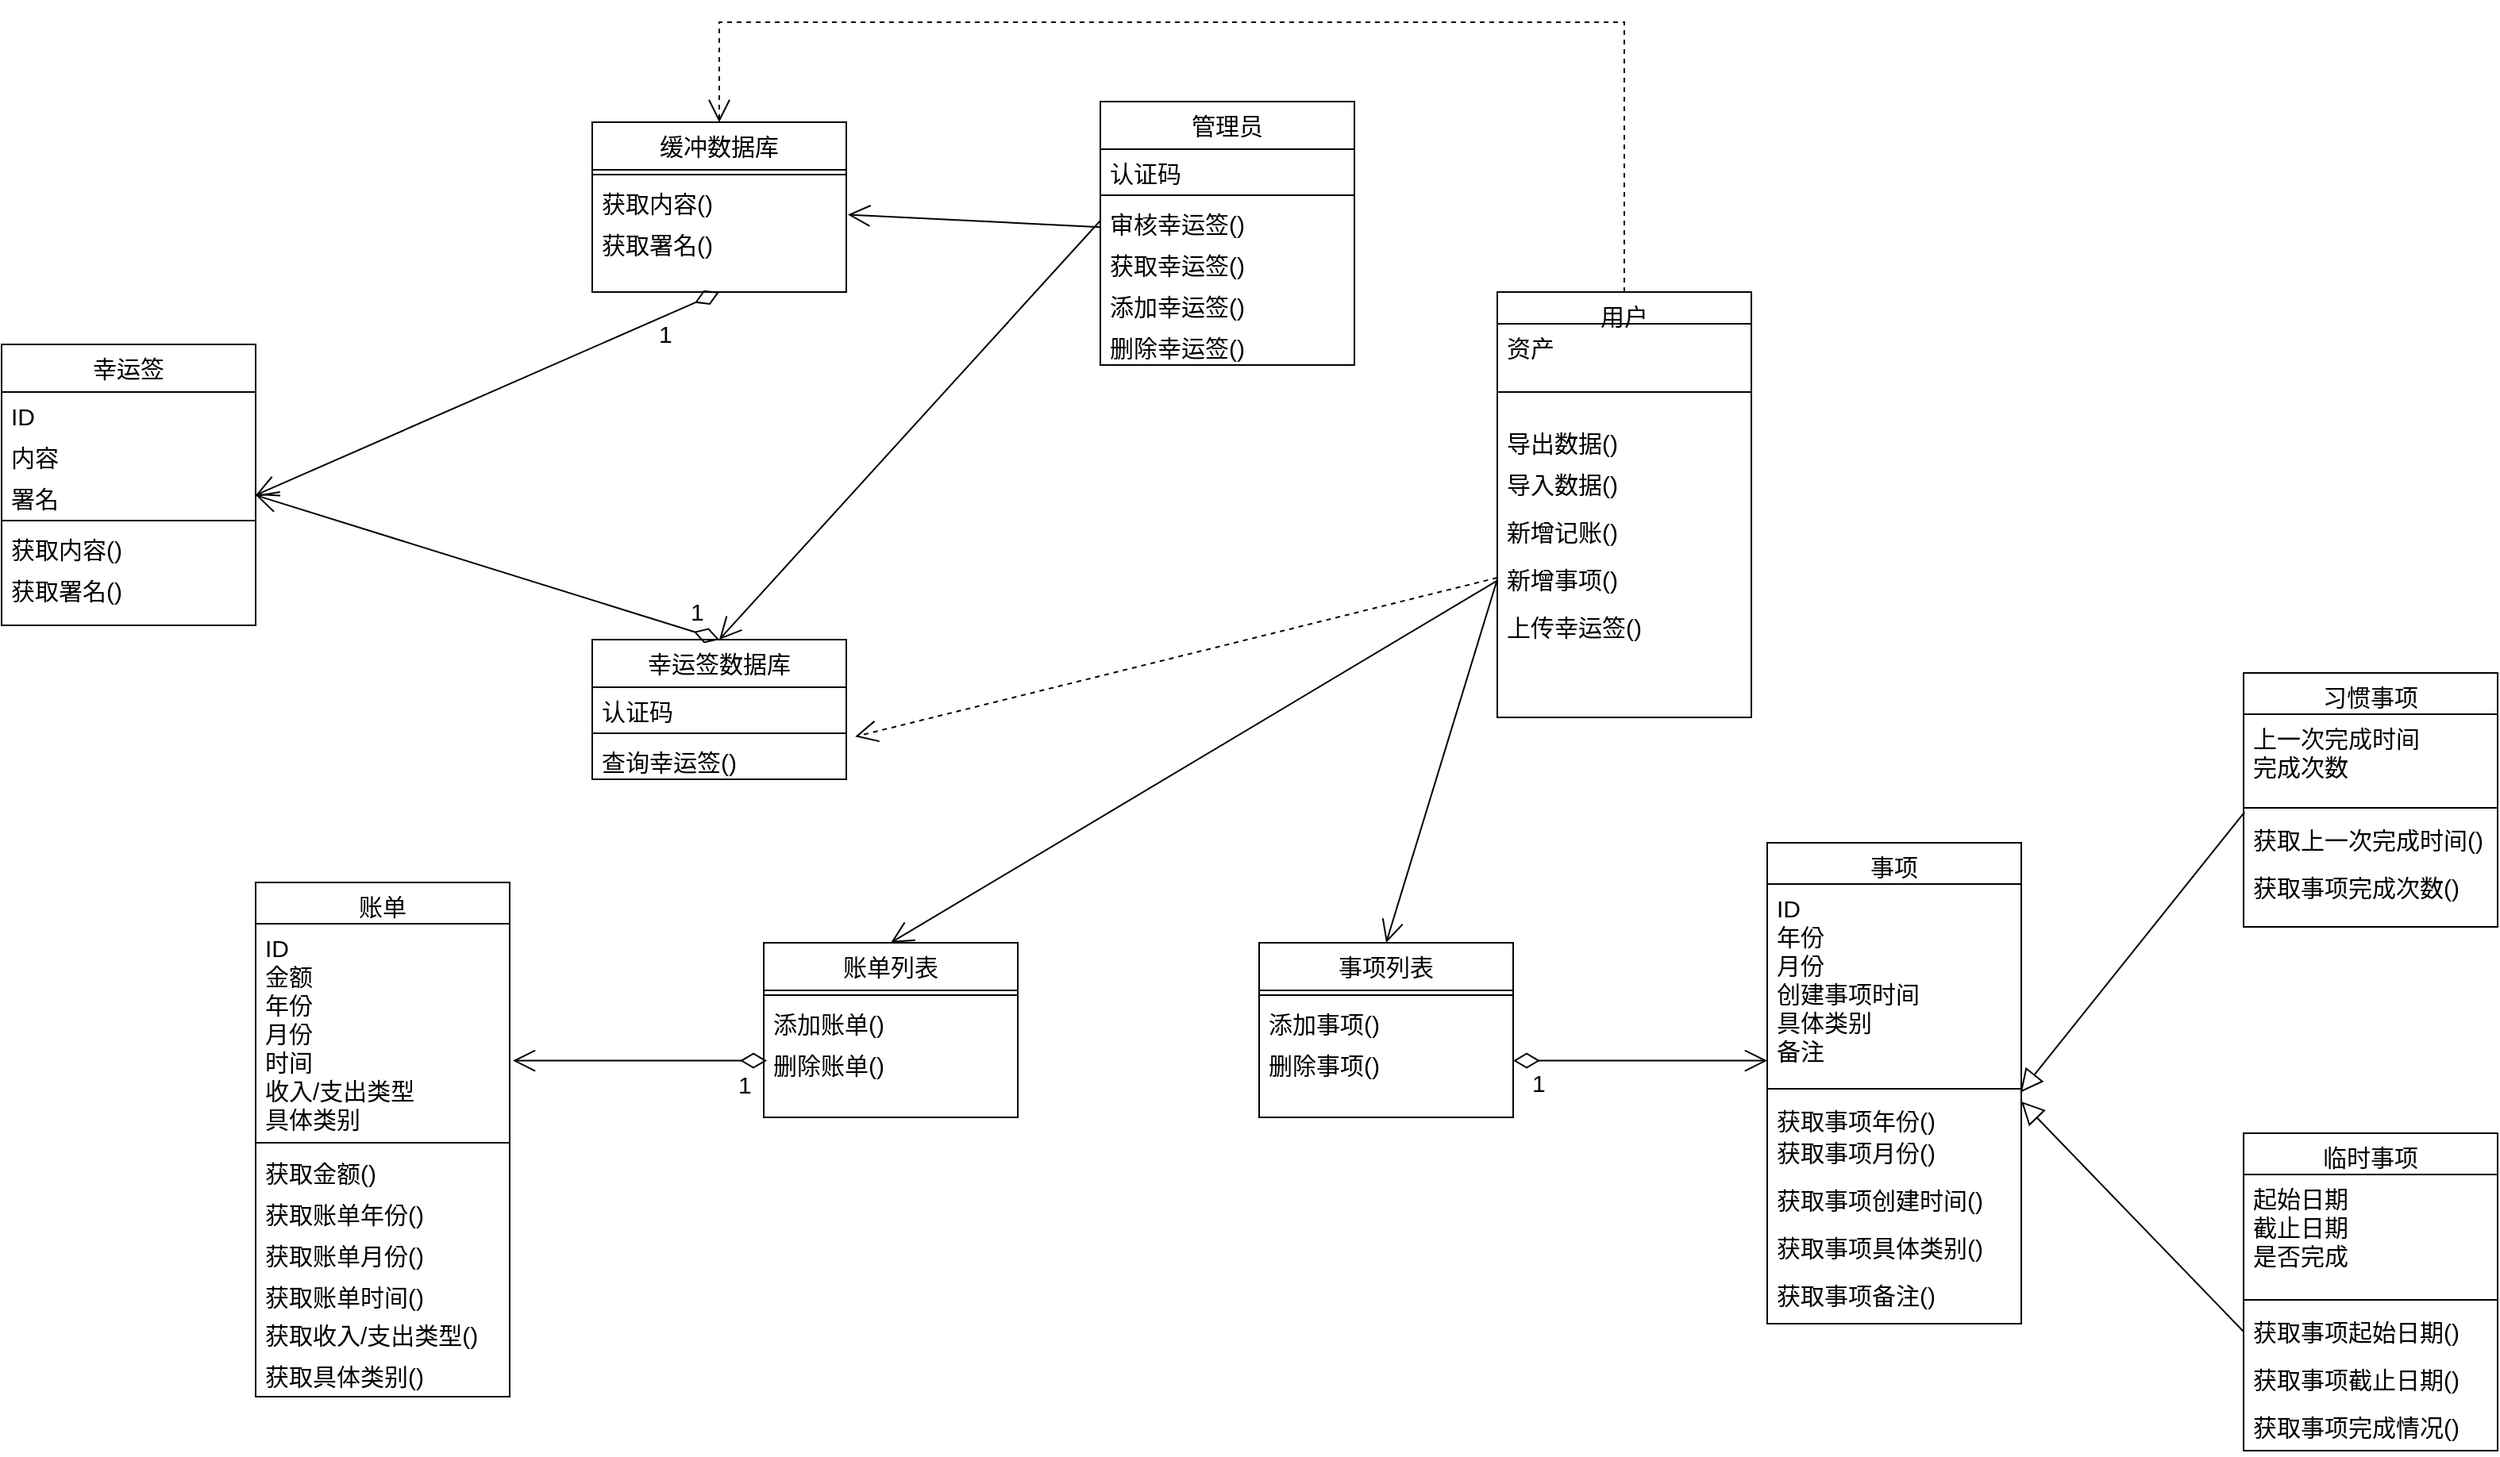 <mxfile version="17.1.1" type="device"><diagram id="C5RBs43oDa-KdzZeNtuy" name="Page-1"><mxGraphModel dx="1730" dy="872" grid="1" gridSize="10" guides="1" tooltips="1" connect="1" arrows="1" fold="1" page="1" pageScale="1" pageWidth="827" pageHeight="1169" math="0" shadow="0"><root><mxCell id="WIyWlLk6GJQsqaUBKTNV-0"/><mxCell id="WIyWlLk6GJQsqaUBKTNV-1" parent="WIyWlLk6GJQsqaUBKTNV-0"/><mxCell id="UfhLVrxnc7W4dHpblfHu-86" style="rounded=0;orthogonalLoop=1;jettySize=auto;html=1;exitX=0;exitY=0.5;exitDx=0;exitDy=0;entryX=0.5;entryY=0;entryDx=0;entryDy=0;startArrow=none;startFill=0;endArrow=open;endFill=0;startSize=14;endSize=12;" edge="1" parent="WIyWlLk6GJQsqaUBKTNV-1" source="UfhLVrxnc7W4dHpblfHu-14" target="UfhLVrxnc7W4dHpblfHu-33"><mxGeometry relative="1" as="geometry"/></mxCell><mxCell id="UfhLVrxnc7W4dHpblfHu-87" style="edgeStyle=none;rounded=0;orthogonalLoop=1;jettySize=auto;html=1;startArrow=none;startFill=0;endArrow=open;endFill=0;startSize=14;endSize=12;entryX=0.5;entryY=0;entryDx=0;entryDy=0;" edge="1" parent="WIyWlLk6GJQsqaUBKTNV-1" source="zkfFHV4jXpPFQw0GAbJ--0" target="UfhLVrxnc7W4dHpblfHu-25"><mxGeometry relative="1" as="geometry"><mxPoint x="870" y="580" as="targetPoint"/></mxGeometry></mxCell><mxCell id="zkfFHV4jXpPFQw0GAbJ--0" value="用户" style="swimlane;fontStyle=0;align=center;verticalAlign=top;childLayout=stackLayout;horizontal=1;startSize=20;horizontalStack=0;resizeParent=1;resizeLast=0;collapsible=1;marginBottom=0;rounded=0;shadow=0;strokeWidth=1;fontSize=15;" parent="WIyWlLk6GJQsqaUBKTNV-1" vertex="1"><mxGeometry x="1150" y="220" width="160" height="268" as="geometry"><mxRectangle x="220" y="120" width="160" height="26" as="alternateBounds"/></mxGeometry></mxCell><mxCell id="UfhLVrxnc7W4dHpblfHu-15" value="资产" style="text;align=left;verticalAlign=top;spacingLeft=4;spacingRight=4;overflow=hidden;rotatable=0;points=[[0,0.5],[1,0.5]];portConstraint=eastwest;fontStyle=0;fontSize=15;" vertex="1" parent="zkfFHV4jXpPFQw0GAbJ--0"><mxGeometry y="20" width="160" height="26" as="geometry"/></mxCell><mxCell id="zkfFHV4jXpPFQw0GAbJ--4" value="" style="line;html=1;strokeWidth=1;align=left;verticalAlign=middle;spacingTop=-1;spacingLeft=3;spacingRight=3;rotatable=0;labelPosition=right;points=[];portConstraint=eastwest;fontStyle=0;fontSize=15;" parent="zkfFHV4jXpPFQw0GAbJ--0" vertex="1"><mxGeometry y="46" width="160" height="34" as="geometry"/></mxCell><mxCell id="zkfFHV4jXpPFQw0GAbJ--5" value="导出数据()" style="text;align=left;verticalAlign=top;spacingLeft=4;spacingRight=4;overflow=hidden;rotatable=0;points=[[0,0.5],[1,0.5]];portConstraint=eastwest;fontStyle=0;fontSize=15;" parent="zkfFHV4jXpPFQw0GAbJ--0" vertex="1"><mxGeometry y="80" width="160" height="26" as="geometry"/></mxCell><mxCell id="6kqfR4-N1FZ2NtCzxqvs-0" value="导入数据()" style="text;align=left;verticalAlign=top;spacingLeft=4;spacingRight=4;overflow=hidden;rotatable=0;points=[[0,0.5],[1,0.5]];portConstraint=eastwest;fontStyle=0;fontSize=15;" parent="zkfFHV4jXpPFQw0GAbJ--0" vertex="1"><mxGeometry y="106" width="160" height="30" as="geometry"/></mxCell><mxCell id="UfhLVrxnc7W4dHpblfHu-13" value="新增记账()" style="text;align=left;verticalAlign=top;spacingLeft=4;spacingRight=4;overflow=hidden;rotatable=0;points=[[0,0.5],[1,0.5]];portConstraint=eastwest;fontStyle=0;fontSize=15;" vertex="1" parent="zkfFHV4jXpPFQw0GAbJ--0"><mxGeometry y="136" width="160" height="30" as="geometry"/></mxCell><mxCell id="UfhLVrxnc7W4dHpblfHu-14" value="新增事项()" style="text;align=left;verticalAlign=top;spacingLeft=4;spacingRight=4;overflow=hidden;rotatable=0;points=[[0,0.5],[1,0.5]];portConstraint=eastwest;fontStyle=0;fontSize=15;" vertex="1" parent="zkfFHV4jXpPFQw0GAbJ--0"><mxGeometry y="166" width="160" height="30" as="geometry"/></mxCell><mxCell id="UfhLVrxnc7W4dHpblfHu-68" value="上传幸运签()" style="text;align=left;verticalAlign=top;spacingLeft=4;spacingRight=4;overflow=hidden;rotatable=0;points=[[0,0.5],[1,0.5]];portConstraint=eastwest;fontStyle=0;fontSize=15;" vertex="1" parent="zkfFHV4jXpPFQw0GAbJ--0"><mxGeometry y="196" width="160" height="30" as="geometry"/></mxCell><mxCell id="6kqfR4-N1FZ2NtCzxqvs-27" value="事项" style="swimlane;fontStyle=0;align=center;verticalAlign=top;childLayout=stackLayout;horizontal=1;startSize=26;horizontalStack=0;resizeParent=1;resizeLast=0;collapsible=1;marginBottom=0;rounded=0;shadow=0;strokeWidth=1;fontSize=15;" parent="WIyWlLk6GJQsqaUBKTNV-1" vertex="1"><mxGeometry x="1320" y="567" width="160" height="303" as="geometry"><mxRectangle x="550" y="140" width="160" height="26" as="alternateBounds"/></mxGeometry></mxCell><mxCell id="6kqfR4-N1FZ2NtCzxqvs-43" value="ID&#10;年份&#10;月份&#10;创建事项时间&#10;具体类别&#10;备注" style="text;align=left;verticalAlign=top;spacingLeft=4;spacingRight=4;overflow=hidden;rotatable=0;points=[[0,0.5],[1,0.5]];portConstraint=eastwest;fontStyle=0;fontSize=15;" parent="6kqfR4-N1FZ2NtCzxqvs-27" vertex="1"><mxGeometry y="26" width="160" height="124" as="geometry"/></mxCell><mxCell id="6kqfR4-N1FZ2NtCzxqvs-28" value="" style="line;html=1;strokeWidth=1;align=left;verticalAlign=middle;spacingTop=-1;spacingLeft=3;spacingRight=3;rotatable=0;labelPosition=right;points=[];portConstraint=eastwest;fontStyle=0;fontSize=15;" parent="6kqfR4-N1FZ2NtCzxqvs-27" vertex="1"><mxGeometry y="150" width="160" height="10" as="geometry"/></mxCell><mxCell id="6kqfR4-N1FZ2NtCzxqvs-37" value="获取事项年份()" style="text;align=left;verticalAlign=top;spacingLeft=4;spacingRight=4;overflow=hidden;rotatable=0;points=[[0,0.5],[1,0.5]];portConstraint=eastwest;fontStyle=0;fontSize=15;" parent="6kqfR4-N1FZ2NtCzxqvs-27" vertex="1"><mxGeometry y="160" width="160" height="20" as="geometry"/></mxCell><mxCell id="UfhLVrxnc7W4dHpblfHu-100" value="获取事项月份()" style="text;align=left;verticalAlign=top;spacingLeft=4;spacingRight=4;overflow=hidden;rotatable=0;points=[[0,0.5],[1,0.5]];portConstraint=eastwest;fontStyle=0;fontSize=15;" vertex="1" parent="6kqfR4-N1FZ2NtCzxqvs-27"><mxGeometry y="180" width="160" height="30" as="geometry"/></mxCell><mxCell id="UfhLVrxnc7W4dHpblfHu-130" value="获取事项创建时间()" style="text;align=left;verticalAlign=top;spacingLeft=4;spacingRight=4;overflow=hidden;rotatable=0;points=[[0,0.5],[1,0.5]];portConstraint=eastwest;fontStyle=0;fontSize=15;" vertex="1" parent="6kqfR4-N1FZ2NtCzxqvs-27"><mxGeometry y="210" width="160" height="30" as="geometry"/></mxCell><mxCell id="UfhLVrxnc7W4dHpblfHu-106" value="获取事项具体类别()" style="text;align=left;verticalAlign=top;spacingLeft=4;spacingRight=4;overflow=hidden;rotatable=0;points=[[0,0.5],[1,0.5]];portConstraint=eastwest;fontStyle=0;fontSize=15;" vertex="1" parent="6kqfR4-N1FZ2NtCzxqvs-27"><mxGeometry y="240" width="160" height="30" as="geometry"/></mxCell><mxCell id="UfhLVrxnc7W4dHpblfHu-107" value="获取事项备注()" style="text;align=left;verticalAlign=top;spacingLeft=4;spacingRight=4;overflow=hidden;rotatable=0;points=[[0,0.5],[1,0.5]];portConstraint=eastwest;fontStyle=0;fontSize=15;" vertex="1" parent="6kqfR4-N1FZ2NtCzxqvs-27"><mxGeometry y="270" width="160" height="30" as="geometry"/></mxCell><mxCell id="6kqfR4-N1FZ2NtCzxqvs-52" value="账单" style="swimlane;fontStyle=0;align=center;verticalAlign=top;childLayout=stackLayout;horizontal=1;startSize=26;horizontalStack=0;resizeParent=1;resizeLast=0;collapsible=1;marginBottom=0;rounded=0;shadow=0;strokeWidth=1;fontSize=15;" parent="WIyWlLk6GJQsqaUBKTNV-1" vertex="1"><mxGeometry x="368" y="592" width="160" height="324" as="geometry"><mxRectangle x="550" y="140" width="160" height="26" as="alternateBounds"/></mxGeometry></mxCell><mxCell id="6kqfR4-N1FZ2NtCzxqvs-53" value="ID&#10;金额&#10;年份&#10;月份&#10;时间&#10;收入/支出类型&#10;具体类别" style="text;align=left;verticalAlign=top;spacingLeft=4;spacingRight=4;overflow=hidden;rotatable=0;points=[[0,0.5],[1,0.5]];portConstraint=eastwest;rounded=0;shadow=0;html=0;fontStyle=0;fontSize=15;" parent="6kqfR4-N1FZ2NtCzxqvs-52" vertex="1"><mxGeometry y="26" width="160" height="134" as="geometry"/></mxCell><mxCell id="6kqfR4-N1FZ2NtCzxqvs-57" value="" style="line;html=1;strokeWidth=1;align=left;verticalAlign=middle;spacingTop=-1;spacingLeft=3;spacingRight=3;rotatable=0;labelPosition=right;points=[];portConstraint=eastwest;fontStyle=0;fontSize=15;" parent="6kqfR4-N1FZ2NtCzxqvs-52" vertex="1"><mxGeometry y="160" width="160" height="8" as="geometry"/></mxCell><mxCell id="6kqfR4-N1FZ2NtCzxqvs-86" value="获取金额()&#10;" style="text;align=left;verticalAlign=top;spacingLeft=4;spacingRight=4;overflow=hidden;rotatable=0;points=[[0,0.5],[1,0.5]];portConstraint=eastwest;fontStyle=0;fontSize=15;" parent="6kqfR4-N1FZ2NtCzxqvs-52" vertex="1"><mxGeometry y="168" width="160" height="26" as="geometry"/></mxCell><mxCell id="UfhLVrxnc7W4dHpblfHu-88" value="获取账单年份()" style="text;align=left;verticalAlign=top;spacingLeft=4;spacingRight=4;overflow=hidden;rotatable=0;points=[[0,0.5],[1,0.5]];portConstraint=eastwest;fontStyle=0;fontSize=15;" vertex="1" parent="6kqfR4-N1FZ2NtCzxqvs-52"><mxGeometry y="194" width="160" height="26" as="geometry"/></mxCell><mxCell id="UfhLVrxnc7W4dHpblfHu-89" value="获取账单月份()" style="text;align=left;verticalAlign=top;spacingLeft=4;spacingRight=4;overflow=hidden;rotatable=0;points=[[0,0.5],[1,0.5]];portConstraint=eastwest;fontStyle=0;fontSize=15;" vertex="1" parent="6kqfR4-N1FZ2NtCzxqvs-52"><mxGeometry y="220" width="160" height="26" as="geometry"/></mxCell><mxCell id="UfhLVrxnc7W4dHpblfHu-90" value="获取账单时间()" style="text;align=left;verticalAlign=top;spacingLeft=4;spacingRight=4;overflow=hidden;rotatable=0;points=[[0,0.5],[1,0.5]];portConstraint=eastwest;fontStyle=0;fontSize=15;" vertex="1" parent="6kqfR4-N1FZ2NtCzxqvs-52"><mxGeometry y="246" width="160" height="24" as="geometry"/></mxCell><mxCell id="UfhLVrxnc7W4dHpblfHu-98" value="获取收入/支出类型()" style="text;align=left;verticalAlign=top;spacingLeft=4;spacingRight=4;overflow=hidden;rotatable=0;points=[[0,0.5],[1,0.5]];portConstraint=eastwest;fontStyle=0;fontSize=15;" vertex="1" parent="6kqfR4-N1FZ2NtCzxqvs-52"><mxGeometry y="270" width="160" height="26" as="geometry"/></mxCell><mxCell id="UfhLVrxnc7W4dHpblfHu-99" value="获取具体类别()" style="text;align=left;verticalAlign=top;spacingLeft=4;spacingRight=4;overflow=hidden;rotatable=0;points=[[0,0.5],[1,0.5]];portConstraint=eastwest;fontStyle=0;fontSize=15;" vertex="1" parent="6kqfR4-N1FZ2NtCzxqvs-52"><mxGeometry y="296" width="160" height="26" as="geometry"/></mxCell><mxCell id="6kqfR4-N1FZ2NtCzxqvs-136" value="" style="endArrow=open;html=1;endSize=12;startArrow=diamondThin;startSize=14;startFill=0;edgeStyle=orthogonalEdgeStyle;rounded=0;fontSize=15;" parent="WIyWlLk6GJQsqaUBKTNV-1" edge="1"><mxGeometry relative="1" as="geometry"><mxPoint x="690" y="704.29" as="sourcePoint"/><mxPoint x="530" y="704.29" as="targetPoint"/></mxGeometry></mxCell><mxCell id="6kqfR4-N1FZ2NtCzxqvs-137" value="1" style="edgeLabel;resizable=0;html=1;align=left;verticalAlign=top;fontSize=15;" parent="6kqfR4-N1FZ2NtCzxqvs-136" connectable="0" vertex="1"><mxGeometry x="-1" relative="1" as="geometry"><mxPoint x="-20" as="offset"/></mxGeometry></mxCell><mxCell id="6kqfR4-N1FZ2NtCzxqvs-142" value="1" style="endArrow=open;html=1;endSize=12;startArrow=diamondThin;startSize=14;startFill=0;edgeStyle=orthogonalEdgeStyle;align=left;verticalAlign=bottom;rounded=0;fontSize=15;" parent="WIyWlLk6GJQsqaUBKTNV-1" edge="1"><mxGeometry x="-0.875" y="-26" relative="1" as="geometry"><mxPoint x="1160.0" y="704.286" as="sourcePoint"/><mxPoint x="1320.0" y="704.286" as="targetPoint"/><mxPoint as="offset"/></mxGeometry></mxCell><mxCell id="UfhLVrxnc7W4dHpblfHu-16" value="幸运签" style="swimlane;fontStyle=0;align=center;verticalAlign=top;childLayout=stackLayout;horizontal=1;startSize=30;horizontalStack=0;resizeParent=1;resizeLast=0;collapsible=1;marginBottom=0;rounded=0;shadow=0;strokeWidth=1;fontSize=15;" vertex="1" parent="WIyWlLk6GJQsqaUBKTNV-1"><mxGeometry x="208" y="253" width="160" height="177" as="geometry"><mxRectangle x="550" y="140" width="160" height="26" as="alternateBounds"/></mxGeometry></mxCell><mxCell id="UfhLVrxnc7W4dHpblfHu-19" value="ID" style="text;align=left;verticalAlign=top;spacingLeft=4;spacingRight=4;overflow=hidden;rotatable=0;points=[[0,0.5],[1,0.5]];portConstraint=eastwest;fontStyle=0;fontSize=15;" vertex="1" parent="UfhLVrxnc7W4dHpblfHu-16"><mxGeometry y="30" width="160" height="26" as="geometry"/></mxCell><mxCell id="UfhLVrxnc7W4dHpblfHu-20" value="内容" style="text;align=left;verticalAlign=top;spacingLeft=4;spacingRight=4;overflow=hidden;rotatable=0;points=[[0,0.5],[1,0.5]];portConstraint=eastwest;fontStyle=0;fontSize=15;" vertex="1" parent="UfhLVrxnc7W4dHpblfHu-16"><mxGeometry y="56" width="160" height="26" as="geometry"/></mxCell><mxCell id="UfhLVrxnc7W4dHpblfHu-21" value="署名" style="text;align=left;verticalAlign=top;spacingLeft=4;spacingRight=4;overflow=hidden;rotatable=0;points=[[0,0.5],[1,0.5]];portConstraint=eastwest;fontStyle=0;fontSize=15;" vertex="1" parent="UfhLVrxnc7W4dHpblfHu-16"><mxGeometry y="82" width="160" height="26" as="geometry"/></mxCell><mxCell id="UfhLVrxnc7W4dHpblfHu-17" value="" style="line;html=1;strokeWidth=1;align=left;verticalAlign=middle;spacingTop=-1;spacingLeft=3;spacingRight=3;rotatable=0;labelPosition=right;points=[];portConstraint=eastwest;fontStyle=0;fontSize=15;" vertex="1" parent="UfhLVrxnc7W4dHpblfHu-16"><mxGeometry y="108" width="160" height="6" as="geometry"/></mxCell><mxCell id="UfhLVrxnc7W4dHpblfHu-23" value="获取内容()" style="text;align=left;verticalAlign=top;spacingLeft=4;spacingRight=4;overflow=hidden;rotatable=0;points=[[0,0.5],[1,0.5]];portConstraint=eastwest;fontStyle=0;fontSize=15;" vertex="1" parent="UfhLVrxnc7W4dHpblfHu-16"><mxGeometry y="114" width="160" height="26" as="geometry"/></mxCell><mxCell id="UfhLVrxnc7W4dHpblfHu-24" value="获取署名()" style="text;align=left;verticalAlign=top;spacingLeft=4;spacingRight=4;overflow=hidden;rotatable=0;points=[[0,0.5],[1,0.5]];portConstraint=eastwest;fontStyle=0;fontSize=15;" vertex="1" parent="UfhLVrxnc7W4dHpblfHu-16"><mxGeometry y="140" width="160" height="26" as="geometry"/></mxCell><mxCell id="UfhLVrxnc7W4dHpblfHu-25" value="账单列表" style="swimlane;fontStyle=0;align=center;verticalAlign=top;childLayout=stackLayout;horizontal=1;startSize=30;horizontalStack=0;resizeParent=1;resizeLast=0;collapsible=1;marginBottom=0;rounded=0;shadow=0;strokeWidth=1;fontSize=15;" vertex="1" parent="WIyWlLk6GJQsqaUBKTNV-1"><mxGeometry x="688" y="630" width="160" height="110" as="geometry"><mxRectangle x="550" y="140" width="160" height="26" as="alternateBounds"/></mxGeometry></mxCell><mxCell id="UfhLVrxnc7W4dHpblfHu-30" value="" style="line;html=1;strokeWidth=1;align=left;verticalAlign=middle;spacingTop=-1;spacingLeft=3;spacingRight=3;rotatable=0;labelPosition=right;points=[];portConstraint=eastwest;fontStyle=0;fontSize=15;" vertex="1" parent="UfhLVrxnc7W4dHpblfHu-25"><mxGeometry y="30" width="160" height="6" as="geometry"/></mxCell><mxCell id="UfhLVrxnc7W4dHpblfHu-31" value="添加账单()" style="text;align=left;verticalAlign=top;spacingLeft=4;spacingRight=4;overflow=hidden;rotatable=0;points=[[0,0.5],[1,0.5]];portConstraint=eastwest;fontStyle=0;fontSize=15;" vertex="1" parent="UfhLVrxnc7W4dHpblfHu-25"><mxGeometry y="36" width="160" height="26" as="geometry"/></mxCell><mxCell id="UfhLVrxnc7W4dHpblfHu-32" value="删除账单()" style="text;align=left;verticalAlign=top;spacingLeft=4;spacingRight=4;overflow=hidden;rotatable=0;points=[[0,0.5],[1,0.5]];portConstraint=eastwest;fontStyle=0;fontSize=15;" vertex="1" parent="UfhLVrxnc7W4dHpblfHu-25"><mxGeometry y="62" width="160" height="26" as="geometry"/></mxCell><mxCell id="UfhLVrxnc7W4dHpblfHu-33" value="事项列表" style="swimlane;fontStyle=0;align=center;verticalAlign=top;childLayout=stackLayout;horizontal=1;startSize=30;horizontalStack=0;resizeParent=1;resizeLast=0;collapsible=1;marginBottom=0;rounded=0;shadow=0;strokeWidth=1;fontSize=15;" vertex="1" parent="WIyWlLk6GJQsqaUBKTNV-1"><mxGeometry x="1000" y="630" width="160" height="110" as="geometry"><mxRectangle x="550" y="140" width="160" height="26" as="alternateBounds"/></mxGeometry></mxCell><mxCell id="UfhLVrxnc7W4dHpblfHu-36" value="" style="line;html=1;strokeWidth=1;align=left;verticalAlign=middle;spacingTop=-1;spacingLeft=3;spacingRight=3;rotatable=0;labelPosition=right;points=[];portConstraint=eastwest;fontStyle=0;fontSize=15;" vertex="1" parent="UfhLVrxnc7W4dHpblfHu-33"><mxGeometry y="30" width="160" height="6" as="geometry"/></mxCell><mxCell id="UfhLVrxnc7W4dHpblfHu-37" value="添加事项()" style="text;align=left;verticalAlign=top;spacingLeft=4;spacingRight=4;overflow=hidden;rotatable=0;points=[[0,0.5],[1,0.5]];portConstraint=eastwest;fontStyle=0;fontSize=15;" vertex="1" parent="UfhLVrxnc7W4dHpblfHu-33"><mxGeometry y="36" width="160" height="26" as="geometry"/></mxCell><mxCell id="UfhLVrxnc7W4dHpblfHu-38" value="删除事项()" style="text;align=left;verticalAlign=top;spacingLeft=4;spacingRight=4;overflow=hidden;rotatable=0;points=[[0,0.5],[1,0.5]];portConstraint=eastwest;fontStyle=0;fontSize=15;" vertex="1" parent="UfhLVrxnc7W4dHpblfHu-33"><mxGeometry y="62" width="160" height="26" as="geometry"/></mxCell><mxCell id="UfhLVrxnc7W4dHpblfHu-39" value="幸运签数据库" style="swimlane;fontStyle=0;align=center;verticalAlign=top;childLayout=stackLayout;horizontal=1;startSize=30;horizontalStack=0;resizeParent=1;resizeLast=0;collapsible=1;marginBottom=0;rounded=0;shadow=0;strokeWidth=1;fontSize=15;" vertex="1" parent="WIyWlLk6GJQsqaUBKTNV-1"><mxGeometry x="580" y="439" width="160" height="88" as="geometry"><mxRectangle x="550" y="140" width="160" height="26" as="alternateBounds"/></mxGeometry></mxCell><mxCell id="UfhLVrxnc7W4dHpblfHu-134" value="认证码" style="text;align=left;verticalAlign=top;spacingLeft=4;spacingRight=4;overflow=hidden;rotatable=0;points=[[0,0.5],[1,0.5]];portConstraint=eastwest;fontStyle=0;fontSize=15;" vertex="1" parent="UfhLVrxnc7W4dHpblfHu-39"><mxGeometry y="30" width="160" height="26" as="geometry"/></mxCell><mxCell id="UfhLVrxnc7W4dHpblfHu-44" value="" style="line;html=1;strokeWidth=1;align=left;verticalAlign=middle;spacingTop=-1;spacingLeft=3;spacingRight=3;rotatable=0;labelPosition=right;points=[];portConstraint=eastwest;fontStyle=0;fontSize=15;" vertex="1" parent="UfhLVrxnc7W4dHpblfHu-39"><mxGeometry y="56" width="160" height="6" as="geometry"/></mxCell><mxCell id="UfhLVrxnc7W4dHpblfHu-63" value="查询幸运签()" style="text;align=left;verticalAlign=top;spacingLeft=4;spacingRight=4;overflow=hidden;rotatable=0;points=[[0,0.5],[1,0.5]];portConstraint=eastwest;fontStyle=0;fontSize=15;" vertex="1" parent="UfhLVrxnc7W4dHpblfHu-39"><mxGeometry y="62" width="160" height="26" as="geometry"/></mxCell><mxCell id="UfhLVrxnc7W4dHpblfHu-47" value="缓冲数据库" style="swimlane;fontStyle=0;align=center;verticalAlign=top;childLayout=stackLayout;horizontal=1;startSize=30;horizontalStack=0;resizeParent=1;resizeLast=0;collapsible=1;marginBottom=0;rounded=0;shadow=0;strokeWidth=1;fontSize=15;" vertex="1" parent="WIyWlLk6GJQsqaUBKTNV-1"><mxGeometry x="580" y="113" width="160" height="107" as="geometry"><mxRectangle x="550" y="140" width="160" height="26" as="alternateBounds"/></mxGeometry></mxCell><mxCell id="UfhLVrxnc7W4dHpblfHu-52" value="" style="line;html=1;strokeWidth=1;align=left;verticalAlign=middle;spacingTop=-1;spacingLeft=3;spacingRight=3;rotatable=0;labelPosition=right;points=[];portConstraint=eastwest;fontStyle=0;fontSize=15;" vertex="1" parent="UfhLVrxnc7W4dHpblfHu-47"><mxGeometry y="30" width="160" height="6" as="geometry"/></mxCell><mxCell id="UfhLVrxnc7W4dHpblfHu-53" value="获取内容()" style="text;align=left;verticalAlign=top;spacingLeft=4;spacingRight=4;overflow=hidden;rotatable=0;points=[[0,0.5],[1,0.5]];portConstraint=eastwest;fontStyle=0;fontSize=15;" vertex="1" parent="UfhLVrxnc7W4dHpblfHu-47"><mxGeometry y="36" width="160" height="26" as="geometry"/></mxCell><mxCell id="UfhLVrxnc7W4dHpblfHu-54" value="获取署名()" style="text;align=left;verticalAlign=top;spacingLeft=4;spacingRight=4;overflow=hidden;rotatable=0;points=[[0,0.5],[1,0.5]];portConstraint=eastwest;fontStyle=0;fontSize=15;" vertex="1" parent="UfhLVrxnc7W4dHpblfHu-47"><mxGeometry y="62" width="160" height="26" as="geometry"/></mxCell><mxCell id="UfhLVrxnc7W4dHpblfHu-81" style="edgeStyle=none;rounded=0;orthogonalLoop=1;jettySize=auto;html=1;entryX=1.006;entryY=1.088;entryDx=0;entryDy=0;entryPerimeter=0;startArrow=none;startFill=0;endArrow=open;endFill=0;endSize=12;startSize=14;" edge="1" parent="WIyWlLk6GJQsqaUBKTNV-1" source="UfhLVrxnc7W4dHpblfHu-55"><mxGeometry relative="1" as="geometry"><mxPoint x="740.96" y="171.288" as="targetPoint"/></mxGeometry></mxCell><mxCell id="UfhLVrxnc7W4dHpblfHu-55" value="管理员" style="swimlane;fontStyle=0;align=center;verticalAlign=top;childLayout=stackLayout;horizontal=1;startSize=30;horizontalStack=0;resizeParent=1;resizeLast=0;collapsible=1;marginBottom=0;rounded=0;shadow=0;strokeWidth=1;fontSize=15;" vertex="1" parent="WIyWlLk6GJQsqaUBKTNV-1"><mxGeometry x="900" y="100" width="160" height="166" as="geometry"><mxRectangle x="550" y="140" width="160" height="26" as="alternateBounds"/></mxGeometry></mxCell><mxCell id="UfhLVrxnc7W4dHpblfHu-59" value="认证码" style="text;align=left;verticalAlign=top;spacingLeft=4;spacingRight=4;overflow=hidden;rotatable=0;points=[[0,0.5],[1,0.5]];portConstraint=eastwest;fontStyle=0;fontSize=15;" vertex="1" parent="UfhLVrxnc7W4dHpblfHu-55"><mxGeometry y="30" width="160" height="26" as="geometry"/></mxCell><mxCell id="UfhLVrxnc7W4dHpblfHu-60" value="" style="line;html=1;strokeWidth=1;align=left;verticalAlign=middle;spacingTop=-1;spacingLeft=3;spacingRight=3;rotatable=0;labelPosition=right;points=[];portConstraint=eastwest;fontStyle=0;fontSize=15;" vertex="1" parent="UfhLVrxnc7W4dHpblfHu-55"><mxGeometry y="56" width="160" height="6" as="geometry"/></mxCell><mxCell id="UfhLVrxnc7W4dHpblfHu-61" value="审核幸运签()" style="text;align=left;verticalAlign=top;spacingLeft=4;spacingRight=4;overflow=hidden;rotatable=0;points=[[0,0.5],[1,0.5]];portConstraint=eastwest;fontStyle=0;fontSize=15;" vertex="1" parent="UfhLVrxnc7W4dHpblfHu-55"><mxGeometry y="62" width="160" height="26" as="geometry"/></mxCell><mxCell id="UfhLVrxnc7W4dHpblfHu-62" value="获取幸运签()" style="text;align=left;verticalAlign=top;spacingLeft=4;spacingRight=4;overflow=hidden;rotatable=0;points=[[0,0.5],[1,0.5]];portConstraint=eastwest;fontStyle=0;fontSize=15;" vertex="1" parent="UfhLVrxnc7W4dHpblfHu-55"><mxGeometry y="88" width="160" height="26" as="geometry"/></mxCell><mxCell id="UfhLVrxnc7W4dHpblfHu-74" value="添加幸运签()" style="text;align=left;verticalAlign=top;spacingLeft=4;spacingRight=4;overflow=hidden;rotatable=0;points=[[0,0.5],[1,0.5]];portConstraint=eastwest;fontStyle=0;fontSize=15;" vertex="1" parent="UfhLVrxnc7W4dHpblfHu-55"><mxGeometry y="114" width="160" height="26" as="geometry"/></mxCell><mxCell id="UfhLVrxnc7W4dHpblfHu-133" value="删除幸运签()" style="text;align=left;verticalAlign=top;spacingLeft=4;spacingRight=4;overflow=hidden;rotatable=0;points=[[0,0.5],[1,0.5]];portConstraint=eastwest;fontStyle=0;fontSize=15;" vertex="1" parent="UfhLVrxnc7W4dHpblfHu-55"><mxGeometry y="140" width="160" height="26" as="geometry"/></mxCell><mxCell id="UfhLVrxnc7W4dHpblfHu-75" value="" style="endArrow=open;html=1;endSize=12;startArrow=diamondThin;startSize=14;startFill=0;rounded=0;fontSize=15;exitX=0.5;exitY=0;exitDx=0;exitDy=0;entryX=1;entryY=0.5;entryDx=0;entryDy=0;" edge="1" parent="WIyWlLk6GJQsqaUBKTNV-1" source="UfhLVrxnc7W4dHpblfHu-39" target="UfhLVrxnc7W4dHpblfHu-21"><mxGeometry relative="1" as="geometry"><mxPoint x="750" y="190.0" as="sourcePoint"/><mxPoint x="590" y="190.0" as="targetPoint"/></mxGeometry></mxCell><mxCell id="UfhLVrxnc7W4dHpblfHu-76" value="1" style="edgeLabel;resizable=0;html=1;align=left;verticalAlign=top;fontSize=15;" connectable="0" vertex="1" parent="UfhLVrxnc7W4dHpblfHu-75"><mxGeometry x="-1" relative="1" as="geometry"><mxPoint x="-20" y="-33" as="offset"/></mxGeometry></mxCell><mxCell id="UfhLVrxnc7W4dHpblfHu-78" value="" style="endArrow=open;html=1;endSize=12;startArrow=diamondThin;startSize=14;startFill=0;rounded=0;fontSize=15;exitX=0.5;exitY=1;exitDx=0;exitDy=0;entryX=1;entryY=0.5;entryDx=0;entryDy=0;" edge="1" parent="WIyWlLk6GJQsqaUBKTNV-1" source="UfhLVrxnc7W4dHpblfHu-47" target="UfhLVrxnc7W4dHpblfHu-21"><mxGeometry relative="1" as="geometry"><mxPoint x="490" y="130" as="sourcePoint"/><mxPoint x="610" y="240" as="targetPoint"/></mxGeometry></mxCell><mxCell id="UfhLVrxnc7W4dHpblfHu-79" value="1" style="edgeLabel;resizable=0;html=1;align=left;verticalAlign=top;fontSize=15;" connectable="0" vertex="1" parent="UfhLVrxnc7W4dHpblfHu-78"><mxGeometry x="-1" relative="1" as="geometry"><mxPoint x="-40" y="11" as="offset"/></mxGeometry></mxCell><mxCell id="UfhLVrxnc7W4dHpblfHu-82" style="edgeStyle=none;rounded=0;orthogonalLoop=1;jettySize=auto;html=1;entryX=0.5;entryY=0;entryDx=0;entryDy=0;startArrow=none;startFill=0;endArrow=open;endFill=0;endSize=12;startSize=14;exitX=0;exitY=0.5;exitDx=0;exitDy=0;" edge="1" parent="WIyWlLk6GJQsqaUBKTNV-1" source="UfhLVrxnc7W4dHpblfHu-61" target="UfhLVrxnc7W4dHpblfHu-39"><mxGeometry relative="1" as="geometry"><mxPoint x="910" y="180.431" as="sourcePoint"/><mxPoint x="750.96" y="181.288" as="targetPoint"/></mxGeometry></mxCell><mxCell id="UfhLVrxnc7W4dHpblfHu-84" style="edgeStyle=none;rounded=0;orthogonalLoop=1;jettySize=auto;html=1;entryX=1.035;entryY=-0.033;entryDx=0;entryDy=0;startArrow=none;startFill=0;endArrow=open;endFill=0;endSize=12;startSize=14;entryPerimeter=0;dashed=1;exitX=0;exitY=0.467;exitDx=0;exitDy=0;exitPerimeter=0;" edge="1" parent="WIyWlLk6GJQsqaUBKTNV-1" source="UfhLVrxnc7W4dHpblfHu-14" target="UfhLVrxnc7W4dHpblfHu-63"><mxGeometry relative="1" as="geometry"><mxPoint x="1140" y="410" as="sourcePoint"/><mxPoint x="670" y="449" as="targetPoint"/></mxGeometry></mxCell><mxCell id="UfhLVrxnc7W4dHpblfHu-85" style="edgeStyle=orthogonalEdgeStyle;rounded=0;orthogonalLoop=1;jettySize=auto;html=1;startArrow=none;startFill=0;endArrow=open;endFill=0;endSize=12;startSize=14;exitX=0.5;exitY=0;exitDx=0;exitDy=0;entryX=0.5;entryY=0;entryDx=0;entryDy=0;dashed=1;" edge="1" parent="WIyWlLk6GJQsqaUBKTNV-1" source="zkfFHV4jXpPFQw0GAbJ--0" target="UfhLVrxnc7W4dHpblfHu-47"><mxGeometry relative="1" as="geometry"><mxPoint x="1160" y="381" as="sourcePoint"/><mxPoint x="970" y="-70" as="targetPoint"/><Array as="points"><mxPoint x="1230" y="50"/><mxPoint x="660" y="50"/></Array></mxGeometry></mxCell><mxCell id="UfhLVrxnc7W4dHpblfHu-108" value="习惯事项" style="swimlane;fontStyle=0;align=center;verticalAlign=top;childLayout=stackLayout;horizontal=1;startSize=26;horizontalStack=0;resizeParent=1;resizeLast=0;collapsible=1;marginBottom=0;rounded=0;shadow=0;strokeWidth=1;fontSize=15;" vertex="1" parent="WIyWlLk6GJQsqaUBKTNV-1"><mxGeometry x="1620" y="460" width="160" height="160" as="geometry"><mxRectangle x="550" y="140" width="160" height="26" as="alternateBounds"/></mxGeometry></mxCell><mxCell id="UfhLVrxnc7W4dHpblfHu-109" value="上一次完成时间&#10;完成次数" style="text;align=left;verticalAlign=top;spacingLeft=4;spacingRight=4;overflow=hidden;rotatable=0;points=[[0,0.5],[1,0.5]];portConstraint=eastwest;fontStyle=0;fontSize=15;" vertex="1" parent="UfhLVrxnc7W4dHpblfHu-108"><mxGeometry y="26" width="160" height="54" as="geometry"/></mxCell><mxCell id="UfhLVrxnc7W4dHpblfHu-110" value="" style="line;html=1;strokeWidth=1;align=left;verticalAlign=middle;spacingTop=-1;spacingLeft=3;spacingRight=3;rotatable=0;labelPosition=right;points=[];portConstraint=eastwest;fontStyle=0;fontSize=15;" vertex="1" parent="UfhLVrxnc7W4dHpblfHu-108"><mxGeometry y="80" width="160" height="10" as="geometry"/></mxCell><mxCell id="UfhLVrxnc7W4dHpblfHu-117" value="获取上一次完成时间()" style="text;align=left;verticalAlign=top;spacingLeft=4;spacingRight=4;overflow=hidden;rotatable=0;points=[[0,0.5],[1,0.5]];portConstraint=eastwest;fontStyle=0;fontSize=15;" vertex="1" parent="UfhLVrxnc7W4dHpblfHu-108"><mxGeometry y="90" width="160" height="30" as="geometry"/></mxCell><mxCell id="UfhLVrxnc7W4dHpblfHu-118" value="获取事项完成次数()" style="text;align=left;verticalAlign=top;spacingLeft=4;spacingRight=4;overflow=hidden;rotatable=0;points=[[0,0.5],[1,0.5]];portConstraint=eastwest;fontStyle=0;fontSize=15;" vertex="1" parent="UfhLVrxnc7W4dHpblfHu-108"><mxGeometry y="120" width="160" height="30" as="geometry"/></mxCell><mxCell id="UfhLVrxnc7W4dHpblfHu-119" value="临时事项" style="swimlane;fontStyle=0;align=center;verticalAlign=top;childLayout=stackLayout;horizontal=1;startSize=26;horizontalStack=0;resizeParent=1;resizeLast=0;collapsible=1;marginBottom=0;rounded=0;shadow=0;strokeWidth=1;fontSize=15;" vertex="1" parent="WIyWlLk6GJQsqaUBKTNV-1"><mxGeometry x="1620" y="750" width="160" height="200" as="geometry"><mxRectangle x="550" y="140" width="160" height="26" as="alternateBounds"/></mxGeometry></mxCell><mxCell id="UfhLVrxnc7W4dHpblfHu-120" value="起始日期&#10;截止日期&#10;是否完成" style="text;align=left;verticalAlign=top;spacingLeft=4;spacingRight=4;overflow=hidden;rotatable=0;points=[[0,0.5],[1,0.5]];portConstraint=eastwest;fontStyle=0;fontSize=15;" vertex="1" parent="UfhLVrxnc7W4dHpblfHu-119"><mxGeometry y="26" width="160" height="74" as="geometry"/></mxCell><mxCell id="UfhLVrxnc7W4dHpblfHu-121" value="" style="line;html=1;strokeWidth=1;align=left;verticalAlign=middle;spacingTop=-1;spacingLeft=3;spacingRight=3;rotatable=0;labelPosition=right;points=[];portConstraint=eastwest;fontStyle=0;fontSize=15;" vertex="1" parent="UfhLVrxnc7W4dHpblfHu-119"><mxGeometry y="100" width="160" height="10" as="geometry"/></mxCell><mxCell id="UfhLVrxnc7W4dHpblfHu-124" value="获取事项起始日期()" style="text;align=left;verticalAlign=top;spacingLeft=4;spacingRight=4;overflow=hidden;rotatable=0;points=[[0,0.5],[1,0.5]];portConstraint=eastwest;fontStyle=0;fontSize=15;" vertex="1" parent="UfhLVrxnc7W4dHpblfHu-119"><mxGeometry y="110" width="160" height="30" as="geometry"/></mxCell><mxCell id="UfhLVrxnc7W4dHpblfHu-125" value="获取事项截止日期()" style="text;align=left;verticalAlign=top;spacingLeft=4;spacingRight=4;overflow=hidden;rotatable=0;points=[[0,0.5],[1,0.5]];portConstraint=eastwest;fontStyle=0;fontSize=15;" vertex="1" parent="UfhLVrxnc7W4dHpblfHu-119"><mxGeometry y="140" width="160" height="30" as="geometry"/></mxCell><mxCell id="UfhLVrxnc7W4dHpblfHu-126" value="获取事项完成情况()" style="text;align=left;verticalAlign=top;spacingLeft=4;spacingRight=4;overflow=hidden;rotatable=0;points=[[0,0.5],[1,0.5]];portConstraint=eastwest;fontStyle=0;fontSize=15;" vertex="1" parent="UfhLVrxnc7W4dHpblfHu-119"><mxGeometry y="170" width="160" height="30" as="geometry"/></mxCell><mxCell id="UfhLVrxnc7W4dHpblfHu-131" style="rounded=0;orthogonalLoop=1;jettySize=auto;html=1;exitX=0.004;exitY=-0.078;exitDx=0;exitDy=0;startArrow=none;startFill=0;endArrow=block;endFill=0;startSize=14;endSize=12;exitPerimeter=0;entryX=0.996;entryY=-0.133;entryDx=0;entryDy=0;entryPerimeter=0;" edge="1" parent="WIyWlLk6GJQsqaUBKTNV-1" source="UfhLVrxnc7W4dHpblfHu-117" target="6kqfR4-N1FZ2NtCzxqvs-37"><mxGeometry relative="1" as="geometry"><mxPoint x="1160" y="411" as="sourcePoint"/><mxPoint x="1090" y="640" as="targetPoint"/></mxGeometry></mxCell><mxCell id="UfhLVrxnc7W4dHpblfHu-132" style="rounded=0;orthogonalLoop=1;jettySize=auto;html=1;exitX=0;exitY=0.5;exitDx=0;exitDy=0;startArrow=none;startFill=0;endArrow=block;endFill=0;startSize=14;endSize=12;" edge="1" parent="WIyWlLk6GJQsqaUBKTNV-1" source="UfhLVrxnc7W4dHpblfHu-124"><mxGeometry relative="1" as="geometry"><mxPoint x="1630.64" y="557.66" as="sourcePoint"/><mxPoint x="1480" y="730" as="targetPoint"/></mxGeometry></mxCell></root></mxGraphModel></diagram></mxfile>